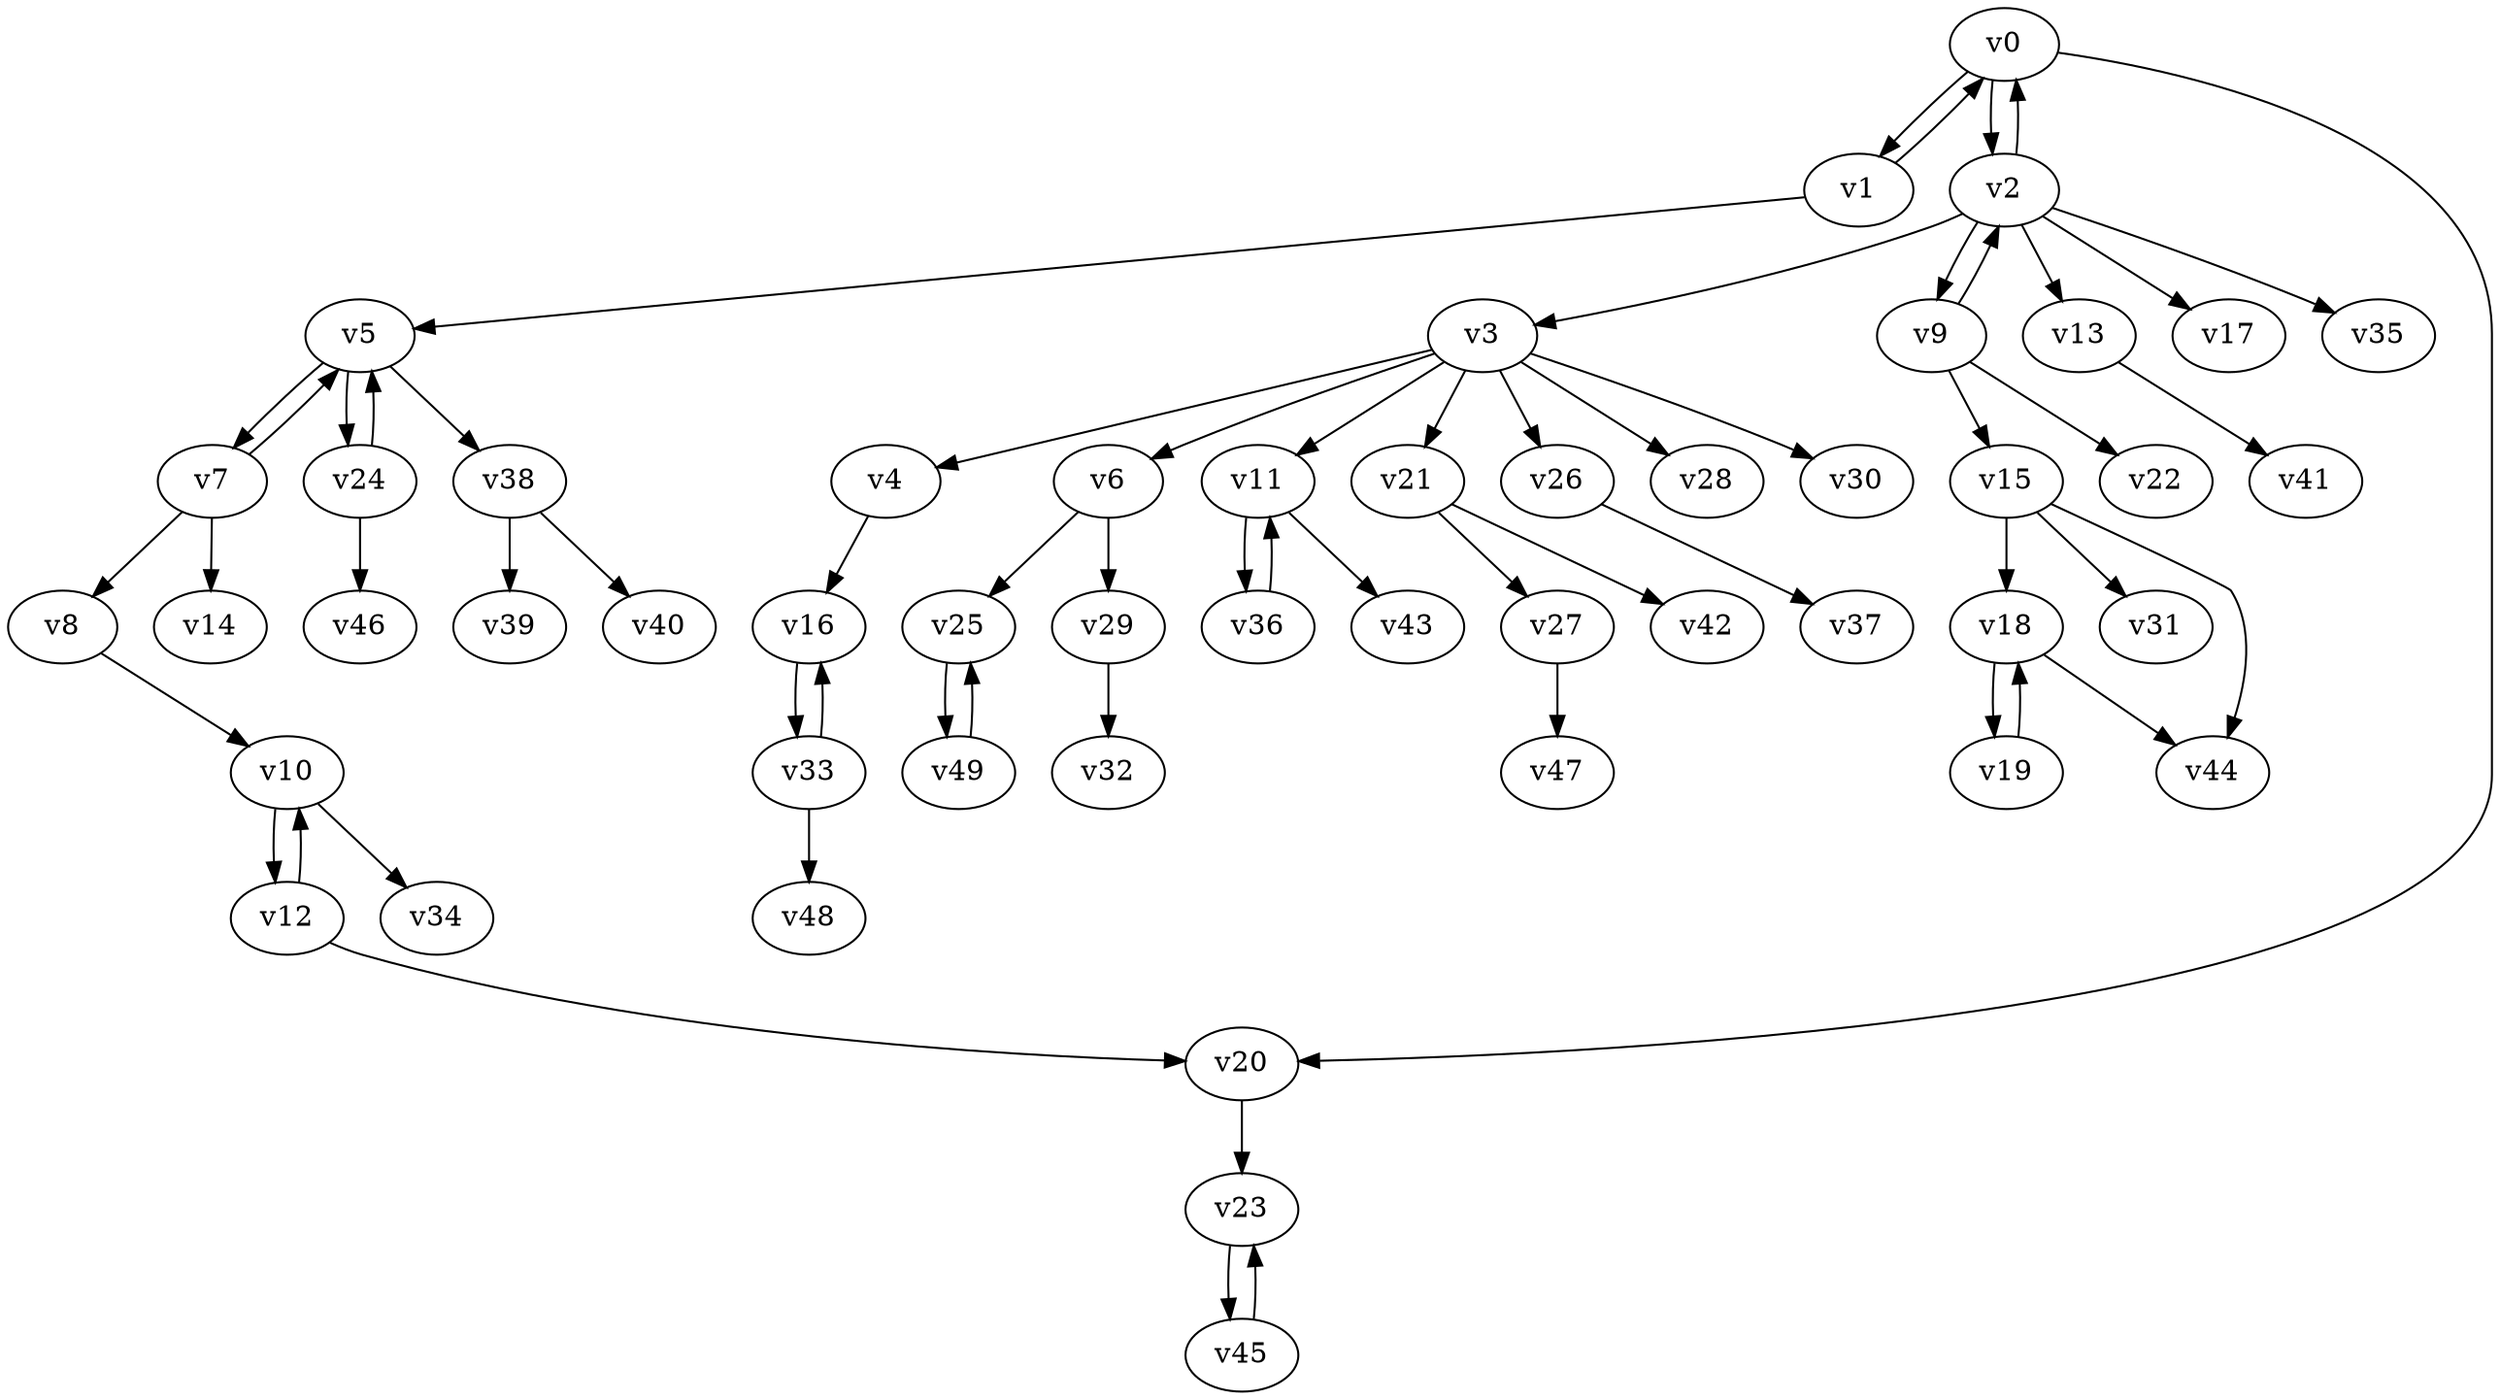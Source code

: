 digraph test074 {
    v0 [name="v0", player=0, weight=4];
    v1 [name="v1", player=1, weight=13];
    v2 [name="v2", player=0, weight=11];
    v3 [name="v3", player=1, weight=4];
    v4 [name="v4", player=0, weight=3];
    v5 [name="v5", player=1, weight=2];
    v6 [name="v6", player=0, weight=-1];
    v7 [name="v7", player=1, weight=14];
    v8 [name="v8", player=0, weight=2];
    v9 [name="v9", player=1, weight=6];
    v10 [name="v10", player=0, weight=11];
    v11 [name="v11", player=1, weight=16];
    v12 [name="v12", player=0, weight=2];
    v13 [name="v13", player=1, weight=7];
    v14 [name="v14", player=0, weight=1];
    v15 [name="v15", player=1, weight=3];
    v16 [name="v16", player=0, weight=0];
    v17 [name="v17", player=1, weight=-1];
    v18 [name="v18", player=0, weight=8];
    v19 [name="v19", player=1, weight=1];
    v20 [name="v20", player=0, weight=7];
    v21 [name="v21", player=1, weight=8];
    v22 [name="v22", player=0, weight=17];
    v23 [name="v23", player=1, weight=4];
    v24 [name="v24", player=0, weight=9];
    v25 [name="v25", player=1, weight=3];
    v26 [name="v26", player=0, weight=14];
    v27 [name="v27", player=1, weight=6];
    v28 [name="v28", player=0, weight=12];
    v29 [name="v29", player=1, weight=1];
    v30 [name="v30", player=0, weight=4];
    v31 [name="v31", player=1, weight=13];
    v32 [name="v32", player=0, weight=3];
    v33 [name="v33", player=1, weight=13];
    v34 [name="v34", player=0, weight=9];
    v35 [name="v35", player=1, weight=4];
    v36 [name="v36", player=0, weight=13];
    v37 [name="v37", player=1, weight=5];
    v38 [name="v38", player=0, weight=9];
    v39 [name="v39", player=1, weight=4];
    v40 [name="v40", player=0, weight=10];
    v41 [name="v41", player=1, weight=6];
    v42 [name="v42", player=0, weight=5];
    v43 [name="v43", player=1, weight=15];
    v44 [name="v44", player=0, weight=2];
    v45 [name="v45", player=1, weight=1];
    v46 [name="v46", player=0, weight=8];
    v47 [name="v47", player=1, weight=13];
    v48 [name="v48", player=0, weight=12];
    v49 [name="v49", player=1, weight=6];
    v0 -> v1;
    v1 -> v0;
    v0 -> v2;
    v2 -> v0;
    v2 -> v3;
    v3 -> v4;
    v1 -> v5;
    v3 -> v6;
    v5 -> v7;
    v7 -> v5;
    v7 -> v8;
    v2 -> v9;
    v9 -> v2;
    v8 -> v10;
    v3 -> v11;
    v10 -> v12;
    v12 -> v10;
    v2 -> v13;
    v7 -> v14;
    v9 -> v15;
    v4 -> v16;
    v2 -> v17;
    v15 -> v18;
    v18 -> v19;
    v19 -> v18;
    v0 -> v20;
    v3 -> v21;
    v9 -> v22;
    v20 -> v23;
    v5 -> v24;
    v24 -> v5;
    v6 -> v25;
    v3 -> v26;
    v21 -> v27;
    v3 -> v28;
    v6 -> v29;
    v3 -> v30;
    v15 -> v31;
    v29 -> v32;
    v16 -> v33;
    v33 -> v16;
    v10 -> v34;
    v2 -> v35;
    v11 -> v36;
    v36 -> v11;
    v26 -> v37;
    v5 -> v38;
    v38 -> v39;
    v38 -> v40;
    v13 -> v41;
    v21 -> v42;
    v11 -> v43;
    v15 -> v44;
    v23 -> v45;
    v45 -> v23;
    v24 -> v46;
    v27 -> v47;
    v33 -> v48;
    v25 -> v49;
    v49 -> v25;
    v12 -> v20;
    v18 -> v44;
}
